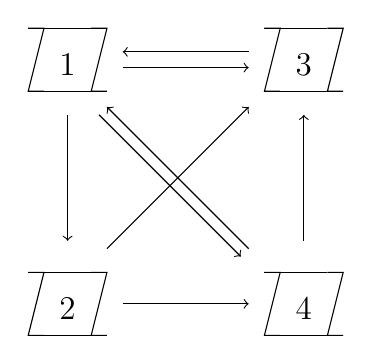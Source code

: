 \begin{tikzpicture}[y=-1cm]

% objects at depth 50:
\draw[black] (2.5,5.6) -- (3.3,5.6);
\draw[black] (2.7,6.4) -- (3.5,6.4);
\draw[black] (2.5,5.6) -- (2.7,5.6) -- (2.5,6.4) -- (2.7,6.4);
\draw[black] (3.3,5.6) -- (3.5,5.6) -- (3.3,6.4) -- (3.5,6.4);
\draw[black] (5.5,5.6) -- (6.3,5.6);
\draw[black] (5.7,6.4) -- (6.5,6.4);
\draw[black] (5.5,5.6) -- (5.7,5.6) -- (5.5,6.4) -- (5.7,6.4);
\draw[black] (6.3,5.6) -- (6.5,5.6) -- (6.3,6.4) -- (6.5,6.4);
\draw[black] (5.5,2.5) -- (6.3,2.5);
\draw[black] (5.7,3.3) -- (6.5,3.3);
\draw[black] (5.5,2.5) -- (5.7,2.5) -- (5.5,3.3) -- (5.7,3.3);
\draw[black] (6.3,2.5) -- (6.5,2.5) -- (6.3,3.3) -- (6.5,3.3);
\draw[black] (2.5,2.5) -- (3.3,2.5);
\draw[black] (2.7,3.3) -- (3.5,3.3);
\draw[black] (2.5,2.5) -- (2.7,2.5) -- (2.5,3.3) -- (2.7,3.3);
\draw[black] (3.3,2.5) -- (3.5,2.5) -- (3.3,3.3) -- (3.5,3.3);
\draw[arrows=-to,black] (3.5,5.3) -- (5.3,3.5);
\draw[arrows=-to,black] (5.3,2.8) -- (3.7,2.8);
\draw[arrows=to-,black] (5.3,6) -- (3.7,6);
\draw[arrows=-to,black] (5.3,5.3) -- (3.5,3.5);
\draw[arrows=-to,black] (3.7,3) -- (5.3,3);
\draw[arrows=-to,black] (3,3.6) -- (3,5.2);
\draw[arrows=to-,black] (6,3.6) -- (6,5.2);
\draw[arrows=-to,black] (3.4,3.6) -- (5.2,5.4);
\path (3,3.1) node[text=black,anchor=base] {\large{}$1$};
\path (6,6.2) node[text=black,anchor=base] {\large{}$4$};
\path (6,3.1) node[text=black,anchor=base] {\large{}$3$};
\path (3,6.2) node[text=black,anchor=base] {\large{}$2$};

\end{tikzpicture}%
